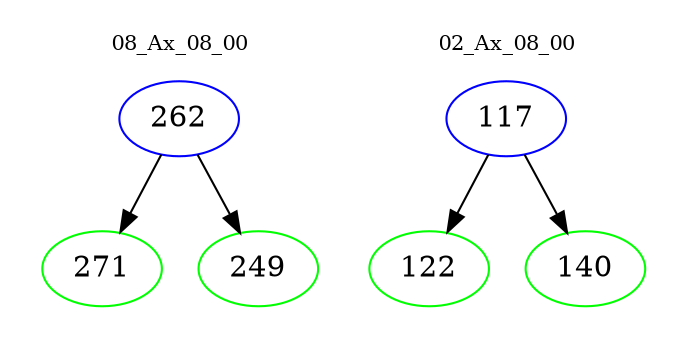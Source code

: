 digraph{
subgraph cluster_0 {
color = white
label = "08_Ax_08_00";
fontsize=10;
T0_262 [label="262", color="blue"]
T0_262 -> T0_271 [color="black"]
T0_271 [label="271", color="green"]
T0_262 -> T0_249 [color="black"]
T0_249 [label="249", color="green"]
}
subgraph cluster_1 {
color = white
label = "02_Ax_08_00";
fontsize=10;
T1_117 [label="117", color="blue"]
T1_117 -> T1_122 [color="black"]
T1_122 [label="122", color="green"]
T1_117 -> T1_140 [color="black"]
T1_140 [label="140", color="green"]
}
}

